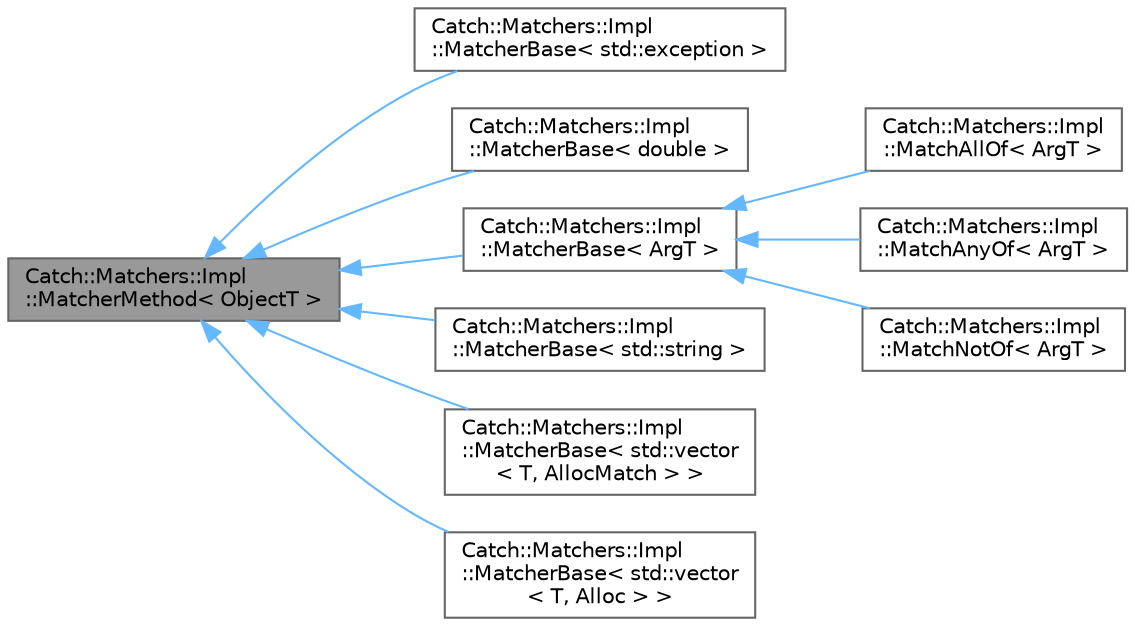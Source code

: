 digraph "Catch::Matchers::Impl::MatcherMethod&lt; ObjectT &gt;"
{
 // LATEX_PDF_SIZE
  bgcolor="transparent";
  edge [fontname=Helvetica,fontsize=10,labelfontname=Helvetica,labelfontsize=10];
  node [fontname=Helvetica,fontsize=10,shape=box,height=0.2,width=0.4];
  rankdir="LR";
  Node1 [id="Node000001",label="Catch::Matchers::Impl\l::MatcherMethod\< ObjectT \>",height=0.2,width=0.4,color="gray40", fillcolor="grey60", style="filled", fontcolor="black",tooltip=" "];
  Node1 -> Node2 [id="edge10_Node000001_Node000002",dir="back",color="steelblue1",style="solid",tooltip=" "];
  Node2 [id="Node000002",label="Catch::Matchers::Impl\l::MatcherBase\< std::exception \>",height=0.2,width=0.4,color="gray40", fillcolor="white", style="filled",URL="$struct_catch_1_1_matchers_1_1_impl_1_1_matcher_base.html",tooltip=" "];
  Node1 -> Node3 [id="edge11_Node000001_Node000003",dir="back",color="steelblue1",style="solid",tooltip=" "];
  Node3 [id="Node000003",label="Catch::Matchers::Impl\l::MatcherBase\< double \>",height=0.2,width=0.4,color="gray40", fillcolor="white", style="filled",URL="$struct_catch_1_1_matchers_1_1_impl_1_1_matcher_base.html",tooltip=" "];
  Node1 -> Node4 [id="edge12_Node000001_Node000004",dir="back",color="steelblue1",style="solid",tooltip=" "];
  Node4 [id="Node000004",label="Catch::Matchers::Impl\l::MatcherBase\< ArgT \>",height=0.2,width=0.4,color="gray40", fillcolor="white", style="filled",URL="$struct_catch_1_1_matchers_1_1_impl_1_1_matcher_base.html",tooltip=" "];
  Node4 -> Node5 [id="edge13_Node000004_Node000005",dir="back",color="steelblue1",style="solid",tooltip=" "];
  Node5 [id="Node000005",label="Catch::Matchers::Impl\l::MatchAllOf\< ArgT \>",height=0.2,width=0.4,color="gray40", fillcolor="white", style="filled",URL="$struct_catch_1_1_matchers_1_1_impl_1_1_match_all_of.html",tooltip=" "];
  Node4 -> Node6 [id="edge14_Node000004_Node000006",dir="back",color="steelblue1",style="solid",tooltip=" "];
  Node6 [id="Node000006",label="Catch::Matchers::Impl\l::MatchAnyOf\< ArgT \>",height=0.2,width=0.4,color="gray40", fillcolor="white", style="filled",URL="$struct_catch_1_1_matchers_1_1_impl_1_1_match_any_of.html",tooltip=" "];
  Node4 -> Node7 [id="edge15_Node000004_Node000007",dir="back",color="steelblue1",style="solid",tooltip=" "];
  Node7 [id="Node000007",label="Catch::Matchers::Impl\l::MatchNotOf\< ArgT \>",height=0.2,width=0.4,color="gray40", fillcolor="white", style="filled",URL="$struct_catch_1_1_matchers_1_1_impl_1_1_match_not_of.html",tooltip=" "];
  Node1 -> Node8 [id="edge16_Node000001_Node000008",dir="back",color="steelblue1",style="solid",tooltip=" "];
  Node8 [id="Node000008",label="Catch::Matchers::Impl\l::MatcherBase\< std::string \>",height=0.2,width=0.4,color="gray40", fillcolor="white", style="filled",URL="$struct_catch_1_1_matchers_1_1_impl_1_1_matcher_base.html",tooltip=" "];
  Node1 -> Node9 [id="edge17_Node000001_Node000009",dir="back",color="steelblue1",style="solid",tooltip=" "];
  Node9 [id="Node000009",label="Catch::Matchers::Impl\l::MatcherBase\< std::vector\l\< T, AllocMatch \> \>",height=0.2,width=0.4,color="gray40", fillcolor="white", style="filled",URL="$struct_catch_1_1_matchers_1_1_impl_1_1_matcher_base.html",tooltip=" "];
  Node1 -> Node10 [id="edge18_Node000001_Node000010",dir="back",color="steelblue1",style="solid",tooltip=" "];
  Node10 [id="Node000010",label="Catch::Matchers::Impl\l::MatcherBase\< std::vector\l\< T, Alloc \> \>",height=0.2,width=0.4,color="gray40", fillcolor="white", style="filled",URL="$struct_catch_1_1_matchers_1_1_impl_1_1_matcher_base.html",tooltip=" "];
}
